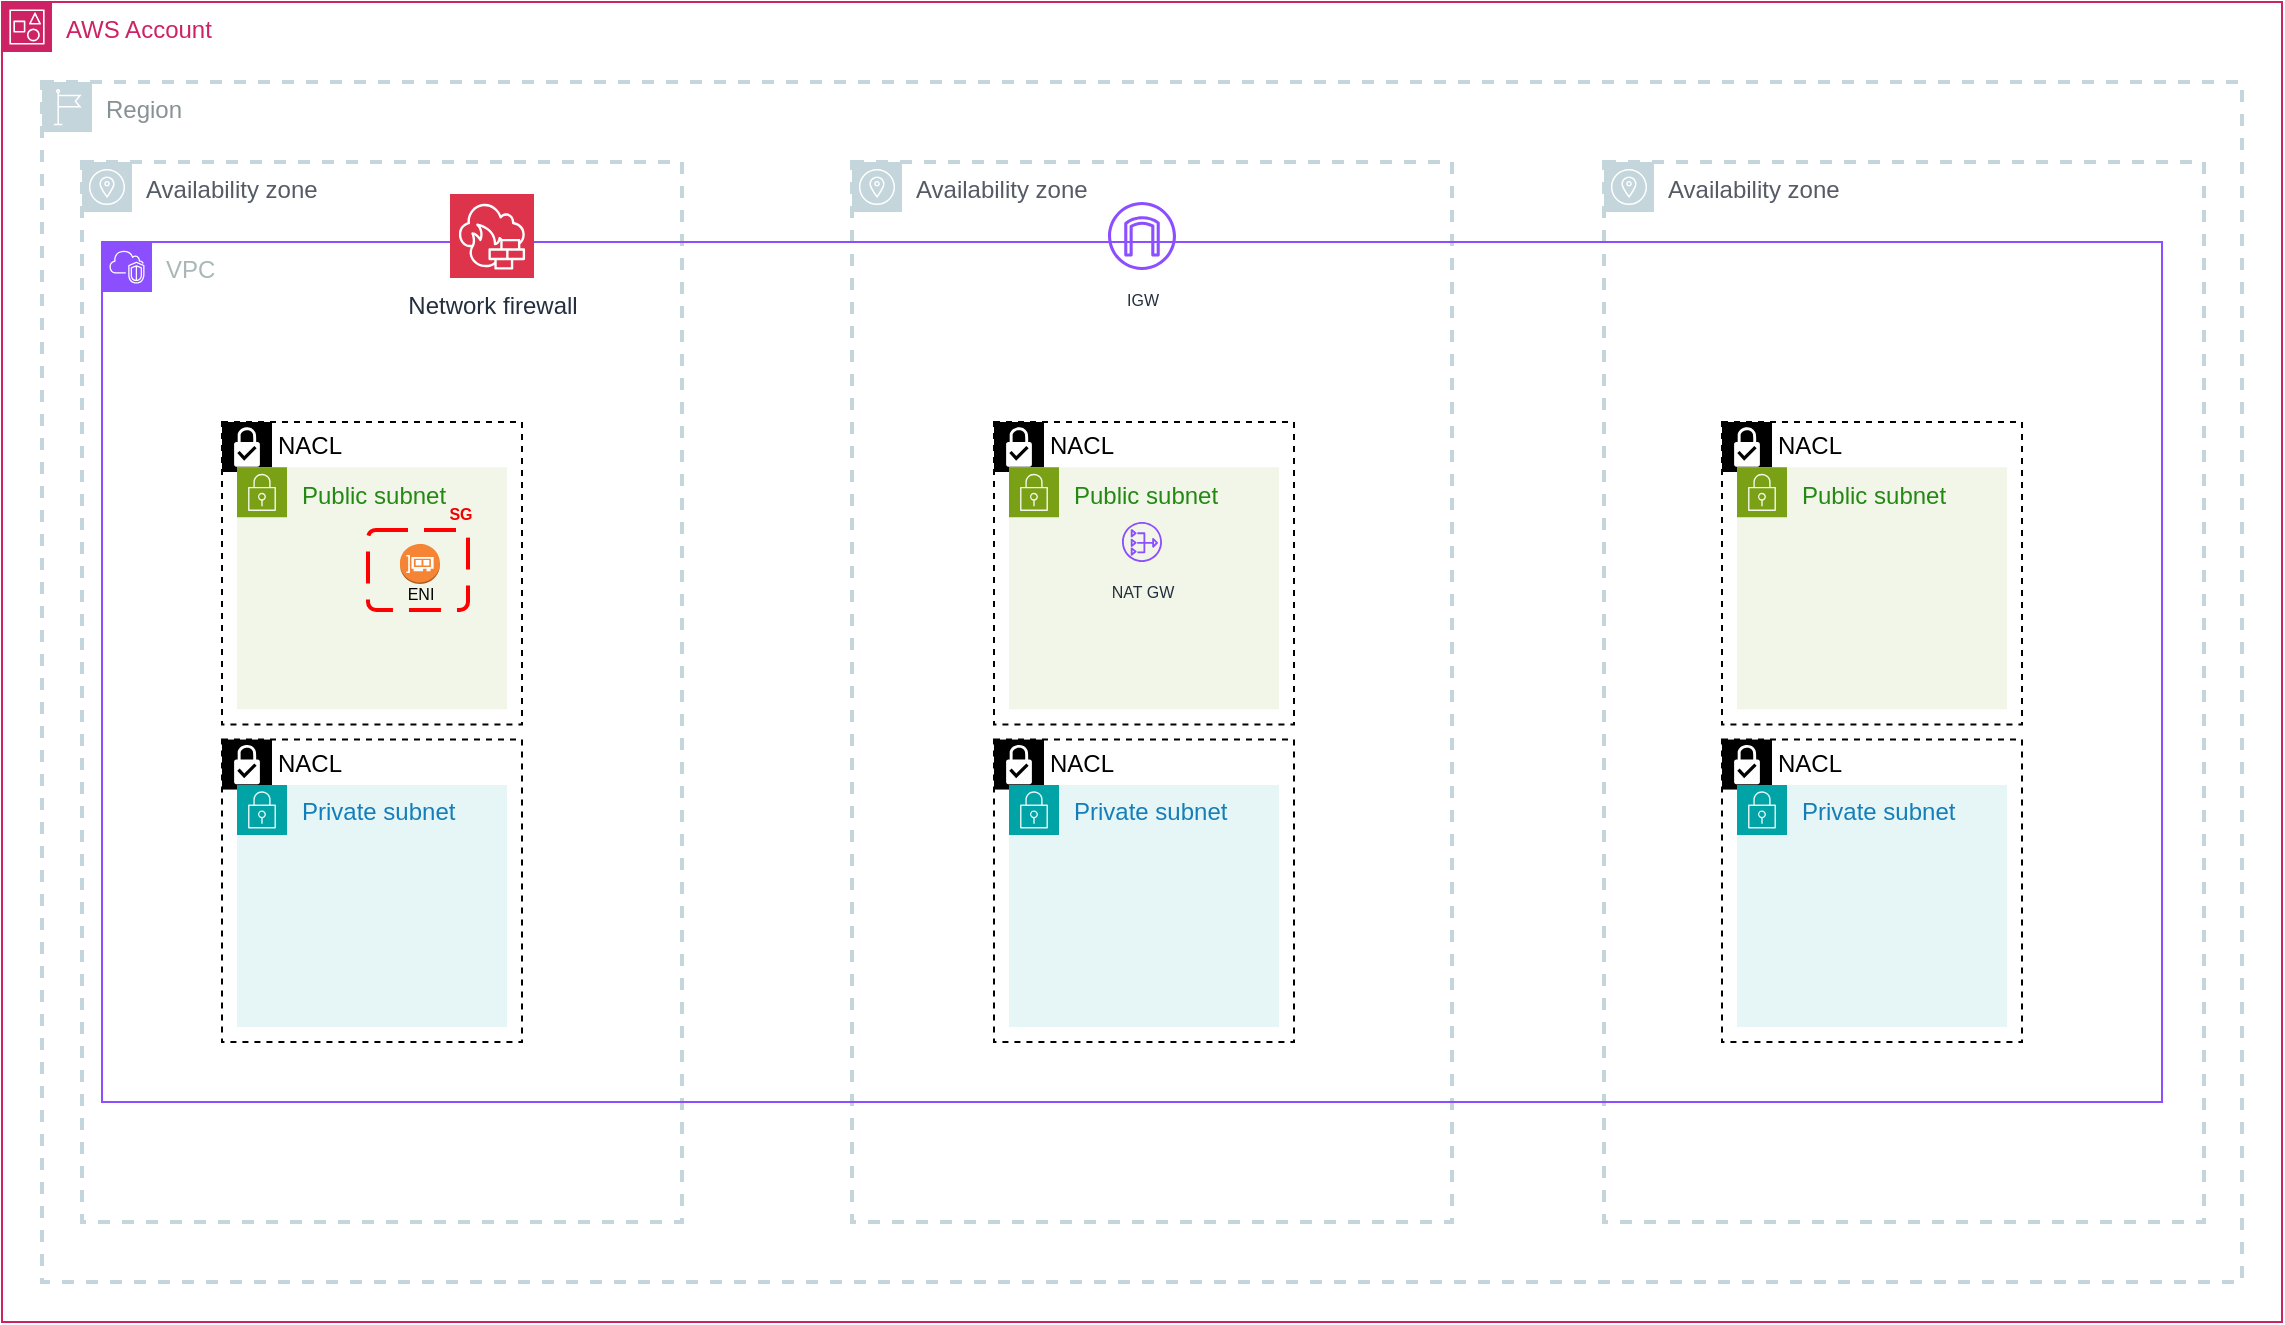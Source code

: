 <mxfile version="24.4.0" type="github" pages="2">
  <diagram name="v0" id="tUK1e1Y2FI6m3mknLEIn">
    <mxGraphModel dx="2635" dy="2512" grid="1" gridSize="10" guides="1" tooltips="1" connect="1" arrows="1" fold="1" page="1" pageScale="1" pageWidth="1169" pageHeight="827" math="0" shadow="0">
      <root>
        <mxCell id="6nE7W45JQlqCYRWxNlfK-0" />
        <mxCell id="6nE7W45JQlqCYRWxNlfK-1" parent="6nE7W45JQlqCYRWxNlfK-0" />
        <mxCell id="JMRRjU4FPU76ZOS7B0I3-24" value="" style="group" parent="6nE7W45JQlqCYRWxNlfK-1" vertex="1" connectable="0">
          <mxGeometry x="-1154" y="-1560" width="1140" height="660" as="geometry" />
        </mxCell>
        <mxCell id="JMRRjU4FPU76ZOS7B0I3-4" value="" style="group;movable=1;resizable=1;rotatable=1;deletable=1;editable=1;locked=0;connectable=1;" parent="JMRRjU4FPU76ZOS7B0I3-24" vertex="1" connectable="0">
          <mxGeometry width="1140" height="660" as="geometry" />
        </mxCell>
        <mxCell id="6nE7W45JQlqCYRWxNlfK-7" value="AWS Account" style="points=[[0,0],[0.25,0],[0.5,0],[0.75,0],[1,0],[1,0.25],[1,0.5],[1,0.75],[1,1],[0.75,1],[0.5,1],[0.25,1],[0,1],[0,0.75],[0,0.5],[0,0.25]];outlineConnect=0;gradientColor=none;html=1;whiteSpace=wrap;fontSize=12;fontStyle=0;container=1;pointerEvents=0;collapsible=0;recursiveResize=0;shape=mxgraph.aws4.group;grIcon=mxgraph.aws4.group_account;strokeColor=#CD2264;fillColor=none;verticalAlign=top;align=left;spacingLeft=30;fontColor=#CD2264;dashed=0;movable=1;resizable=1;rotatable=1;deletable=1;editable=1;locked=0;connectable=1;" parent="JMRRjU4FPU76ZOS7B0I3-4" vertex="1">
          <mxGeometry width="1140" height="660" as="geometry" />
        </mxCell>
        <mxCell id="6nE7W45JQlqCYRWxNlfK-3" value="Region" style="sketch=0;outlineConnect=0;gradientColor=none;html=1;whiteSpace=wrap;fontSize=12;fontStyle=0;shape=mxgraph.aws4.group;grIcon=mxgraph.aws4.group_region;strokeColor=#C4D5DB;fillColor=none;verticalAlign=top;align=left;spacingLeft=30;fontColor=#879196;dashed=1;movable=1;resizable=1;rotatable=1;deletable=1;editable=1;locked=0;connectable=1;strokeWidth=2;" parent="6nE7W45JQlqCYRWxNlfK-7" vertex="1">
          <mxGeometry x="20" y="40" width="1100" height="600" as="geometry" />
        </mxCell>
        <mxCell id="6nE7W45JQlqCYRWxNlfK-4" value="Availability zone" style="sketch=0;outlineConnect=0;gradientColor=none;html=1;whiteSpace=wrap;fontSize=12;fontStyle=0;shape=mxgraph.aws4.group;grIcon=mxgraph.aws4.group_availability_zone;strokeColor=#C4D5DB;fillColor=none;verticalAlign=top;align=left;spacingLeft=30;fontColor=#545B64;dashed=1;movable=1;resizable=1;rotatable=1;deletable=1;editable=1;locked=0;connectable=1;strokeWidth=2;" parent="6nE7W45JQlqCYRWxNlfK-7" vertex="1">
          <mxGeometry x="40" y="80" width="300" height="530" as="geometry" />
        </mxCell>
        <mxCell id="6nE7W45JQlqCYRWxNlfK-5" value="Availability zone" style="sketch=0;outlineConnect=0;gradientColor=none;html=1;whiteSpace=wrap;fontSize=12;fontStyle=0;shape=mxgraph.aws4.group;grIcon=mxgraph.aws4.group_availability_zone;strokeColor=#C4D5DB;fillColor=none;verticalAlign=top;align=left;spacingLeft=30;fontColor=#545B64;dashed=1;movable=1;resizable=1;rotatable=1;deletable=1;editable=1;locked=0;connectable=1;strokeWidth=2;" parent="6nE7W45JQlqCYRWxNlfK-7" vertex="1">
          <mxGeometry x="425" y="80" width="300" height="530" as="geometry" />
        </mxCell>
        <mxCell id="6nE7W45JQlqCYRWxNlfK-6" value="Availability zone" style="sketch=0;outlineConnect=0;gradientColor=none;html=1;whiteSpace=wrap;fontSize=12;fontStyle=0;shape=mxgraph.aws4.group;grIcon=mxgraph.aws4.group_availability_zone;strokeColor=#C4D5DB;fillColor=none;verticalAlign=top;align=left;spacingLeft=30;fontColor=#545B64;dashed=1;movable=1;resizable=1;rotatable=1;deletable=1;editable=1;locked=0;connectable=1;strokeWidth=2;" parent="6nE7W45JQlqCYRWxNlfK-7" vertex="1">
          <mxGeometry x="801" y="80" width="300" height="530" as="geometry" />
        </mxCell>
        <mxCell id="JMRRjU4FPU76ZOS7B0I3-2" value="VPC" style="points=[[0,0],[0.25,0],[0.5,0],[0.75,0],[1,0],[1,0.25],[1,0.5],[1,0.75],[1,1],[0.75,1],[0.5,1],[0.25,1],[0,1],[0,0.75],[0,0.5],[0,0.25]];outlineConnect=0;gradientColor=none;html=1;whiteSpace=wrap;fontSize=12;fontStyle=0;container=0;pointerEvents=0;collapsible=0;recursiveResize=0;shape=mxgraph.aws4.group;grIcon=mxgraph.aws4.group_vpc2;strokeColor=#8C4FFF;fillColor=none;verticalAlign=top;align=left;spacingLeft=30;fontColor=#AAB7B8;dashed=0;movable=1;resizable=1;rotatable=1;deletable=1;editable=1;locked=0;connectable=1;" parent="JMRRjU4FPU76ZOS7B0I3-4" vertex="1">
          <mxGeometry x="50" y="120" width="1030" height="430" as="geometry" />
        </mxCell>
        <mxCell id="HyY0L9RjLi9gdqaSKDKF-1" value="&lt;font style=&quot;font-size: 8px;&quot;&gt;IGW&lt;/font&gt;" style="sketch=0;outlineConnect=0;fontColor=#232F3E;gradientColor=none;fillColor=#8C4FFF;strokeColor=none;dashed=0;verticalLabelPosition=bottom;verticalAlign=top;align=center;html=1;fontSize=12;fontStyle=0;aspect=fixed;pointerEvents=1;shape=mxgraph.aws4.internet_gateway;" parent="JMRRjU4FPU76ZOS7B0I3-4" vertex="1">
          <mxGeometry x="553" y="100" width="34" height="34" as="geometry" />
        </mxCell>
        <mxCell id="MXS1rHJgzqEgGzLRW3Zv-0" value="Network firewall" style="sketch=0;points=[[0,0,0],[0.25,0,0],[0.5,0,0],[0.75,0,0],[1,0,0],[0,1,0],[0.25,1,0],[0.5,1,0],[0.75,1,0],[1,1,0],[0,0.25,0],[0,0.5,0],[0,0.75,0],[1,0.25,0],[1,0.5,0],[1,0.75,0]];outlineConnect=0;fontColor=#232F3E;fillColor=#DD344C;strokeColor=#ffffff;dashed=0;verticalLabelPosition=bottom;verticalAlign=top;align=center;html=1;fontSize=12;fontStyle=0;aspect=fixed;shape=mxgraph.aws4.resourceIcon;resIcon=mxgraph.aws4.network_firewall;" parent="JMRRjU4FPU76ZOS7B0I3-4" vertex="1">
          <mxGeometry x="224" y="96" width="42" height="42" as="geometry" />
        </mxCell>
        <mxCell id="JMRRjU4FPU76ZOS7B0I3-11" value="" style="group;movable=1;resizable=1;rotatable=1;deletable=1;editable=1;locked=0;connectable=1;" parent="JMRRjU4FPU76ZOS7B0I3-24" vertex="1" connectable="0">
          <mxGeometry x="110" y="210" width="150" height="310" as="geometry" />
        </mxCell>
        <mxCell id="JMRRjU4FPU76ZOS7B0I3-6" value="N&lt;span style=&quot;background-color: initial;&quot;&gt;ACL&lt;/span&gt;" style="shape=mxgraph.ibm.box;prType=subnet;fontStyle=0;verticalAlign=top;align=left;spacingLeft=32;spacingTop=4;fillColor=none;rounded=0;whiteSpace=wrap;html=1;strokeColor=#000000;strokeWidth=1;container=1;spacing=-4;collapsible=0;expand=0;recursiveResize=0;dashed=1;movable=1;resizable=1;rotatable=1;deletable=1;editable=1;locked=0;connectable=1;" parent="JMRRjU4FPU76ZOS7B0I3-11" vertex="1">
          <mxGeometry width="150" height="151.22" as="geometry" />
        </mxCell>
        <mxCell id="JMRRjU4FPU76ZOS7B0I3-3" value="Public subnet" style="points=[[0,0],[0.25,0],[0.5,0],[0.75,0],[1,0],[1,0.25],[1,0.5],[1,0.75],[1,1],[0.75,1],[0.5,1],[0.25,1],[0,1],[0,0.75],[0,0.5],[0,0.25]];outlineConnect=0;gradientColor=none;html=1;whiteSpace=wrap;fontSize=12;fontStyle=0;container=1;pointerEvents=0;collapsible=0;recursiveResize=0;shape=mxgraph.aws4.group;grIcon=mxgraph.aws4.group_security_group;grStroke=0;strokeColor=#7AA116;fillColor=#F2F6E8;verticalAlign=top;align=left;spacingLeft=30;fontColor=#248814;dashed=0;movable=1;resizable=1;rotatable=1;deletable=1;editable=1;locked=0;connectable=1;" parent="JMRRjU4FPU76ZOS7B0I3-6" vertex="1">
          <mxGeometry x="7.5" y="22.683" width="135" height="120.976" as="geometry" />
        </mxCell>
        <mxCell id="JMRRjU4FPU76ZOS7B0I3-10" value="" style="group;movable=1;resizable=1;rotatable=1;deletable=1;editable=1;locked=0;connectable=1;" parent="JMRRjU4FPU76ZOS7B0I3-11" vertex="1" connectable="0">
          <mxGeometry y="158.78" width="150" height="151.22" as="geometry" />
        </mxCell>
        <mxCell id="JMRRjU4FPU76ZOS7B0I3-7" value="NACL" style="shape=mxgraph.ibm.box;prType=subnet;fontStyle=0;verticalAlign=top;align=left;spacingLeft=32;spacingTop=4;fillColor=none;rounded=0;whiteSpace=wrap;html=1;strokeColor=#000000;strokeWidth=1;container=0;spacing=-4;collapsible=0;expand=0;recursiveResize=0;dashed=1;movable=1;resizable=1;rotatable=1;deletable=1;editable=1;locked=0;connectable=1;" parent="JMRRjU4FPU76ZOS7B0I3-10" vertex="1">
          <mxGeometry width="150" height="151.22" as="geometry" />
        </mxCell>
        <mxCell id="JMRRjU4FPU76ZOS7B0I3-9" value="Private subnet" style="points=[[0,0],[0.25,0],[0.5,0],[0.75,0],[1,0],[1,0.25],[1,0.5],[1,0.75],[1,1],[0.75,1],[0.5,1],[0.25,1],[0,1],[0,0.75],[0,0.5],[0,0.25]];outlineConnect=0;gradientColor=none;html=1;whiteSpace=wrap;fontSize=12;fontStyle=0;container=1;pointerEvents=0;collapsible=0;recursiveResize=0;shape=mxgraph.aws4.group;grIcon=mxgraph.aws4.group_security_group;grStroke=0;strokeColor=#00A4A6;fillColor=#E6F6F7;verticalAlign=top;align=left;spacingLeft=30;fontColor=#147EBA;dashed=0;movable=1;resizable=1;rotatable=1;deletable=1;editable=1;locked=0;connectable=1;" parent="JMRRjU4FPU76ZOS7B0I3-10" vertex="1">
          <mxGeometry x="7.5" y="22.683" width="135" height="120.976" as="geometry" />
        </mxCell>
        <mxCell id="JMRRjU4FPU76ZOS7B0I3-12" value="" style="group;movable=1;resizable=1;rotatable=1;deletable=1;editable=1;locked=0;connectable=1;" parent="JMRRjU4FPU76ZOS7B0I3-24" vertex="1" connectable="0">
          <mxGeometry x="860" y="210" width="150" height="310" as="geometry" />
        </mxCell>
        <mxCell id="JMRRjU4FPU76ZOS7B0I3-13" value="N&lt;span style=&quot;background-color: initial;&quot;&gt;ACL&lt;/span&gt;" style="shape=mxgraph.ibm.box;prType=subnet;fontStyle=0;verticalAlign=top;align=left;spacingLeft=32;spacingTop=4;fillColor=none;rounded=0;whiteSpace=wrap;html=1;strokeColor=#000000;strokeWidth=1;container=1;spacing=-4;collapsible=0;expand=0;recursiveResize=0;dashed=1;movable=1;resizable=1;rotatable=1;deletable=1;editable=1;locked=0;connectable=1;" parent="JMRRjU4FPU76ZOS7B0I3-12" vertex="1">
          <mxGeometry width="150" height="151.22" as="geometry" />
        </mxCell>
        <mxCell id="JMRRjU4FPU76ZOS7B0I3-14" value="Public subnet" style="points=[[0,0],[0.25,0],[0.5,0],[0.75,0],[1,0],[1,0.25],[1,0.5],[1,0.75],[1,1],[0.75,1],[0.5,1],[0.25,1],[0,1],[0,0.75],[0,0.5],[0,0.25]];outlineConnect=0;gradientColor=none;html=1;whiteSpace=wrap;fontSize=12;fontStyle=0;container=1;pointerEvents=0;collapsible=0;recursiveResize=0;shape=mxgraph.aws4.group;grIcon=mxgraph.aws4.group_security_group;grStroke=0;strokeColor=#7AA116;fillColor=#F2F6E8;verticalAlign=top;align=left;spacingLeft=30;fontColor=#248814;dashed=0;movable=1;resizable=1;rotatable=1;deletable=1;editable=1;locked=0;connectable=1;" parent="JMRRjU4FPU76ZOS7B0I3-13" vertex="1">
          <mxGeometry x="7.5" y="22.683" width="135" height="120.976" as="geometry" />
        </mxCell>
        <mxCell id="JMRRjU4FPU76ZOS7B0I3-15" value="" style="group;movable=1;resizable=1;rotatable=1;deletable=1;editable=1;locked=0;connectable=1;" parent="JMRRjU4FPU76ZOS7B0I3-12" vertex="1" connectable="0">
          <mxGeometry y="158.78" width="150" height="151.22" as="geometry" />
        </mxCell>
        <mxCell id="JMRRjU4FPU76ZOS7B0I3-16" value="NACL" style="shape=mxgraph.ibm.box;prType=subnet;fontStyle=0;verticalAlign=top;align=left;spacingLeft=32;spacingTop=4;fillColor=none;rounded=0;whiteSpace=wrap;html=1;strokeColor=#000000;strokeWidth=1;container=0;spacing=-4;collapsible=0;expand=0;recursiveResize=0;dashed=1;movable=1;resizable=1;rotatable=1;deletable=1;editable=1;locked=0;connectable=1;" parent="JMRRjU4FPU76ZOS7B0I3-15" vertex="1">
          <mxGeometry width="150" height="151.22" as="geometry" />
        </mxCell>
        <mxCell id="JMRRjU4FPU76ZOS7B0I3-17" value="Private subnet" style="points=[[0,0],[0.25,0],[0.5,0],[0.75,0],[1,0],[1,0.25],[1,0.5],[1,0.75],[1,1],[0.75,1],[0.5,1],[0.25,1],[0,1],[0,0.75],[0,0.5],[0,0.25]];outlineConnect=0;gradientColor=none;html=1;whiteSpace=wrap;fontSize=12;fontStyle=0;container=1;pointerEvents=0;collapsible=0;recursiveResize=0;shape=mxgraph.aws4.group;grIcon=mxgraph.aws4.group_security_group;grStroke=0;strokeColor=#00A4A6;fillColor=#E6F6F7;verticalAlign=top;align=left;spacingLeft=30;fontColor=#147EBA;dashed=0;movable=1;resizable=1;rotatable=1;deletable=1;editable=1;locked=0;connectable=1;" parent="JMRRjU4FPU76ZOS7B0I3-15" vertex="1">
          <mxGeometry x="7.5" y="22.683" width="135" height="120.976" as="geometry" />
        </mxCell>
        <mxCell id="JMRRjU4FPU76ZOS7B0I3-18" value="" style="group;movable=1;resizable=1;rotatable=1;deletable=1;editable=1;locked=0;connectable=1;" parent="JMRRjU4FPU76ZOS7B0I3-24" vertex="1" connectable="0">
          <mxGeometry x="496" y="210" width="150" height="310" as="geometry" />
        </mxCell>
        <mxCell id="JMRRjU4FPU76ZOS7B0I3-19" value="N&lt;span style=&quot;background-color: initial;&quot;&gt;ACL&lt;/span&gt;" style="shape=mxgraph.ibm.box;prType=subnet;fontStyle=0;verticalAlign=top;align=left;spacingLeft=32;spacingTop=4;fillColor=none;rounded=0;whiteSpace=wrap;html=1;strokeColor=#000000;strokeWidth=1;container=1;spacing=-4;collapsible=0;expand=0;recursiveResize=0;dashed=1;movable=1;resizable=1;rotatable=1;deletable=1;editable=1;locked=0;connectable=1;" parent="JMRRjU4FPU76ZOS7B0I3-18" vertex="1">
          <mxGeometry width="150" height="151.22" as="geometry" />
        </mxCell>
        <mxCell id="JMRRjU4FPU76ZOS7B0I3-20" value="Public subnet" style="points=[[0,0],[0.25,0],[0.5,0],[0.75,0],[1,0],[1,0.25],[1,0.5],[1,0.75],[1,1],[0.75,1],[0.5,1],[0.25,1],[0,1],[0,0.75],[0,0.5],[0,0.25]];outlineConnect=0;gradientColor=none;html=1;whiteSpace=wrap;fontSize=12;fontStyle=0;container=1;pointerEvents=0;collapsible=0;recursiveResize=0;shape=mxgraph.aws4.group;grIcon=mxgraph.aws4.group_security_group;grStroke=0;strokeColor=#7AA116;fillColor=#F2F6E8;verticalAlign=top;align=left;spacingLeft=30;fontColor=#248814;dashed=0;movable=1;resizable=1;rotatable=1;deletable=1;editable=1;locked=0;connectable=1;" parent="JMRRjU4FPU76ZOS7B0I3-19" vertex="1">
          <mxGeometry x="7.5" y="22.683" width="135" height="120.976" as="geometry" />
        </mxCell>
        <mxCell id="JMRRjU4FPU76ZOS7B0I3-21" value="" style="group;movable=1;resizable=1;rotatable=1;deletable=1;editable=1;locked=0;connectable=1;" parent="JMRRjU4FPU76ZOS7B0I3-18" vertex="1" connectable="0">
          <mxGeometry y="158.78" width="150" height="151.22" as="geometry" />
        </mxCell>
        <mxCell id="JMRRjU4FPU76ZOS7B0I3-22" value="NACL" style="shape=mxgraph.ibm.box;prType=subnet;fontStyle=0;verticalAlign=top;align=left;spacingLeft=32;spacingTop=4;fillColor=none;rounded=0;whiteSpace=wrap;html=1;strokeColor=#000000;strokeWidth=1;container=0;spacing=-4;collapsible=0;expand=0;recursiveResize=0;dashed=1;movable=1;resizable=1;rotatable=1;deletable=1;editable=1;locked=0;connectable=1;" parent="JMRRjU4FPU76ZOS7B0I3-21" vertex="1">
          <mxGeometry width="150" height="151.22" as="geometry" />
        </mxCell>
        <mxCell id="JMRRjU4FPU76ZOS7B0I3-23" value="Private subnet" style="points=[[0,0],[0.25,0],[0.5,0],[0.75,0],[1,0],[1,0.25],[1,0.5],[1,0.75],[1,1],[0.75,1],[0.5,1],[0.25,1],[0,1],[0,0.75],[0,0.5],[0,0.25]];outlineConnect=0;gradientColor=none;html=1;whiteSpace=wrap;fontSize=12;fontStyle=0;container=1;pointerEvents=0;collapsible=0;recursiveResize=0;shape=mxgraph.aws4.group;grIcon=mxgraph.aws4.group_security_group;grStroke=0;strokeColor=#00A4A6;fillColor=#E6F6F7;verticalAlign=top;align=left;spacingLeft=30;fontColor=#147EBA;dashed=0;movable=1;resizable=1;rotatable=1;deletable=1;editable=1;locked=0;connectable=1;" parent="JMRRjU4FPU76ZOS7B0I3-21" vertex="1">
          <mxGeometry x="7.5" y="22.683" width="135" height="120.976" as="geometry" />
        </mxCell>
        <mxCell id="HyY0L9RjLi9gdqaSKDKF-0" value="&lt;font style=&quot;font-size: 8px;&quot;&gt;NAT GW&lt;/font&gt;" style="sketch=0;outlineConnect=0;fontColor=#232F3E;gradientColor=none;fillColor=#8C4FFF;strokeColor=none;dashed=0;verticalLabelPosition=bottom;verticalAlign=top;align=center;html=1;fontSize=12;fontStyle=0;aspect=fixed;pointerEvents=1;shape=mxgraph.aws4.nat_gateway;" parent="JMRRjU4FPU76ZOS7B0I3-18" vertex="1">
          <mxGeometry x="64" y="50" width="20" height="20" as="geometry" />
        </mxCell>
        <mxCell id="DZnagVYZy32rgob6Cait-5" value="" style="group" parent="6nE7W45JQlqCYRWxNlfK-1" vertex="1" connectable="0">
          <mxGeometry x="-970" y="-1320" width="65" height="70" as="geometry" />
        </mxCell>
        <mxCell id="DZnagVYZy32rgob6Cait-1" value="" style="rounded=1;arcSize=10;dashed=1;strokeColor=#ff0000;fillColor=none;gradientColor=none;dashPattern=8 4;strokeWidth=2;" parent="DZnagVYZy32rgob6Cait-5" vertex="1">
          <mxGeometry x="-1" y="24" width="50" height="40" as="geometry" />
        </mxCell>
        <mxCell id="DZnagVYZy32rgob6Cait-4" value="&lt;font style=&quot;font-size: 8px;&quot;&gt;SG&lt;/font&gt;" style="text;html=1;align=center;verticalAlign=middle;resizable=0;points=[];autosize=1;strokeColor=none;fillColor=none;fontStyle=1;fontColor=#F20000;" parent="DZnagVYZy32rgob6Cait-5" vertex="1">
          <mxGeometry x="25" width="40" height="30" as="geometry" />
        </mxCell>
        <mxCell id="DZnagVYZy32rgob6Cait-7" value="" style="group" parent="DZnagVYZy32rgob6Cait-5" vertex="1" connectable="0">
          <mxGeometry x="5" y="31" width="40" height="39" as="geometry" />
        </mxCell>
        <mxCell id="DZnagVYZy32rgob6Cait-0" value="" style="outlineConnect=0;dashed=0;verticalLabelPosition=bottom;verticalAlign=top;align=center;html=1;shape=mxgraph.aws3.elastic_network_interface;fillColor=#F58534;gradientColor=none;" parent="DZnagVYZy32rgob6Cait-7" vertex="1">
          <mxGeometry x="10" width="20" height="20" as="geometry" />
        </mxCell>
        <mxCell id="DZnagVYZy32rgob6Cait-6" value="&lt;font style=&quot;font-size: 8px;&quot;&gt;ENI&lt;/font&gt;" style="text;html=1;align=center;verticalAlign=middle;resizable=0;points=[];autosize=1;strokeColor=none;fillColor=none;" parent="DZnagVYZy32rgob6Cait-7" vertex="1">
          <mxGeometry y="9" width="40" height="30" as="geometry" />
        </mxCell>
      </root>
    </mxGraphModel>
  </diagram>
  <diagram name="Copie de v0" id="nQCR4OffB8sK05ZV6Boe">
    <mxGraphModel dx="1700" dy="2046" grid="1" gridSize="10" guides="1" tooltips="1" connect="1" arrows="1" fold="1" page="1" pageScale="1" pageWidth="1169" pageHeight="827" math="0" shadow="0">
      <root>
        <mxCell id="o87X6tZE1NvXbQ4Zihpj-0" />
        <mxCell id="o87X6tZE1NvXbQ4Zihpj-1" parent="o87X6tZE1NvXbQ4Zihpj-0" />
        <mxCell id="o87X6tZE1NvXbQ4Zihpj-2" value="" style="group" vertex="1" connectable="0" parent="o87X6tZE1NvXbQ4Zihpj-1">
          <mxGeometry x="-1154" y="-1560" width="1140" height="660" as="geometry" />
        </mxCell>
        <mxCell id="o87X6tZE1NvXbQ4Zihpj-3" value="" style="group;movable=1;resizable=1;rotatable=1;deletable=1;editable=1;locked=0;connectable=1;" vertex="1" connectable="0" parent="o87X6tZE1NvXbQ4Zihpj-2">
          <mxGeometry width="1140" height="660" as="geometry" />
        </mxCell>
        <mxCell id="o87X6tZE1NvXbQ4Zihpj-4" value="AWS Account" style="points=[[0,0],[0.25,0],[0.5,0],[0.75,0],[1,0],[1,0.25],[1,0.5],[1,0.75],[1,1],[0.75,1],[0.5,1],[0.25,1],[0,1],[0,0.75],[0,0.5],[0,0.25]];outlineConnect=0;gradientColor=none;html=1;whiteSpace=wrap;fontSize=12;fontStyle=0;container=1;pointerEvents=0;collapsible=0;recursiveResize=0;shape=mxgraph.aws4.group;grIcon=mxgraph.aws4.group_account;strokeColor=#CD2264;fillColor=none;verticalAlign=top;align=left;spacingLeft=30;fontColor=#CD2264;dashed=0;movable=1;resizable=1;rotatable=1;deletable=1;editable=1;locked=0;connectable=1;" vertex="1" parent="o87X6tZE1NvXbQ4Zihpj-3">
          <mxGeometry width="1140" height="660" as="geometry" />
        </mxCell>
        <mxCell id="o87X6tZE1NvXbQ4Zihpj-5" value="Region" style="sketch=0;outlineConnect=0;gradientColor=none;html=1;whiteSpace=wrap;fontSize=12;fontStyle=0;shape=mxgraph.aws4.group;grIcon=mxgraph.aws4.group_region;strokeColor=#C4D5DB;fillColor=none;verticalAlign=top;align=left;spacingLeft=30;fontColor=#879196;dashed=1;movable=1;resizable=1;rotatable=1;deletable=1;editable=1;locked=0;connectable=1;strokeWidth=2;" vertex="1" parent="o87X6tZE1NvXbQ4Zihpj-4">
          <mxGeometry x="20" y="40" width="1100" height="600" as="geometry" />
        </mxCell>
        <mxCell id="o87X6tZE1NvXbQ4Zihpj-6" value="Availability zone" style="sketch=0;outlineConnect=0;gradientColor=none;html=1;whiteSpace=wrap;fontSize=12;fontStyle=0;shape=mxgraph.aws4.group;grIcon=mxgraph.aws4.group_availability_zone;strokeColor=#C4D5DB;fillColor=none;verticalAlign=top;align=left;spacingLeft=30;fontColor=#545B64;dashed=1;movable=1;resizable=1;rotatable=1;deletable=1;editable=1;locked=0;connectable=1;strokeWidth=2;" vertex="1" parent="o87X6tZE1NvXbQ4Zihpj-4">
          <mxGeometry x="40" y="80" width="300" height="530" as="geometry" />
        </mxCell>
        <mxCell id="o87X6tZE1NvXbQ4Zihpj-7" value="Availability zone" style="sketch=0;outlineConnect=0;gradientColor=none;html=1;whiteSpace=wrap;fontSize=12;fontStyle=0;shape=mxgraph.aws4.group;grIcon=mxgraph.aws4.group_availability_zone;strokeColor=#C4D5DB;fillColor=none;verticalAlign=top;align=left;spacingLeft=30;fontColor=#545B64;dashed=1;movable=1;resizable=1;rotatable=1;deletable=1;editable=1;locked=0;connectable=1;strokeWidth=2;" vertex="1" parent="o87X6tZE1NvXbQ4Zihpj-4">
          <mxGeometry x="425" y="80" width="300" height="530" as="geometry" />
        </mxCell>
        <mxCell id="o87X6tZE1NvXbQ4Zihpj-8" value="Availability zone" style="sketch=0;outlineConnect=0;gradientColor=none;html=1;whiteSpace=wrap;fontSize=12;fontStyle=0;shape=mxgraph.aws4.group;grIcon=mxgraph.aws4.group_availability_zone;strokeColor=#C4D5DB;fillColor=none;verticalAlign=top;align=left;spacingLeft=30;fontColor=#545B64;dashed=1;movable=1;resizable=1;rotatable=1;deletable=1;editable=1;locked=0;connectable=1;strokeWidth=2;" vertex="1" parent="o87X6tZE1NvXbQ4Zihpj-4">
          <mxGeometry x="801" y="80" width="300" height="530" as="geometry" />
        </mxCell>
        <mxCell id="o87X6tZE1NvXbQ4Zihpj-9" value="VPC" style="points=[[0,0],[0.25,0],[0.5,0],[0.75,0],[1,0],[1,0.25],[1,0.5],[1,0.75],[1,1],[0.75,1],[0.5,1],[0.25,1],[0,1],[0,0.75],[0,0.5],[0,0.25]];outlineConnect=0;gradientColor=none;html=1;whiteSpace=wrap;fontSize=12;fontStyle=0;container=0;pointerEvents=0;collapsible=0;recursiveResize=0;shape=mxgraph.aws4.group;grIcon=mxgraph.aws4.group_vpc2;strokeColor=#8C4FFF;fillColor=none;verticalAlign=top;align=left;spacingLeft=30;fontColor=#AAB7B8;dashed=0;movable=1;resizable=1;rotatable=1;deletable=1;editable=1;locked=0;connectable=1;" vertex="1" parent="o87X6tZE1NvXbQ4Zihpj-3">
          <mxGeometry x="50" y="120" width="1030" height="430" as="geometry" />
        </mxCell>
        <mxCell id="o87X6tZE1NvXbQ4Zihpj-10" value="&lt;font style=&quot;font-size: 8px;&quot;&gt;IGW&lt;/font&gt;" style="sketch=0;outlineConnect=0;fontColor=#232F3E;gradientColor=none;fillColor=#8C4FFF;strokeColor=none;dashed=0;verticalLabelPosition=bottom;verticalAlign=top;align=center;html=1;fontSize=12;fontStyle=0;aspect=fixed;pointerEvents=1;shape=mxgraph.aws4.internet_gateway;" vertex="1" parent="o87X6tZE1NvXbQ4Zihpj-3">
          <mxGeometry x="553" y="100" width="34" height="34" as="geometry" />
        </mxCell>
        <mxCell id="o87X6tZE1NvXbQ4Zihpj-17" value="Private subnet" style="points=[[0,0],[0.25,0],[0.5,0],[0.75,0],[1,0],[1,0.25],[1,0.5],[1,0.75],[1,1],[0.75,1],[0.5,1],[0.25,1],[0,1],[0,0.75],[0,0.5],[0,0.25]];outlineConnect=0;gradientColor=none;html=1;whiteSpace=wrap;fontSize=12;fontStyle=0;container=1;pointerEvents=0;collapsible=0;recursiveResize=0;shape=mxgraph.aws4.group;grIcon=mxgraph.aws4.group_security_group;grStroke=0;strokeColor=#00A4A6;fillColor=#E6F6F7;verticalAlign=top;align=left;spacingLeft=30;fontColor=#147EBA;dashed=0;movable=1;resizable=1;rotatable=1;deletable=1;editable=1;locked=0;connectable=1;" vertex="1" parent="o87X6tZE1NvXbQ4Zihpj-3">
          <mxGeometry x="73.5" y="160" width="243.0" height="248" as="geometry" />
        </mxCell>
        <mxCell id="o87X6tZE1NvXbQ4Zihpj-18" value="" style="group;movable=1;resizable=1;rotatable=1;deletable=1;editable=1;locked=0;connectable=1;" vertex="1" connectable="0" parent="o87X6tZE1NvXbQ4Zihpj-2">
          <mxGeometry x="860" y="210" width="150" height="310" as="geometry" />
        </mxCell>
        <mxCell id="o87X6tZE1NvXbQ4Zihpj-19" value="N&lt;span style=&quot;background-color: initial;&quot;&gt;ACL&lt;/span&gt;" style="shape=mxgraph.ibm.box;prType=subnet;fontStyle=0;verticalAlign=top;align=left;spacingLeft=32;spacingTop=4;fillColor=none;rounded=0;whiteSpace=wrap;html=1;strokeColor=#000000;strokeWidth=1;container=1;spacing=-4;collapsible=0;expand=0;recursiveResize=0;dashed=1;movable=1;resizable=1;rotatable=1;deletable=1;editable=1;locked=0;connectable=1;" vertex="1" parent="o87X6tZE1NvXbQ4Zihpj-18">
          <mxGeometry width="150" height="151.22" as="geometry" />
        </mxCell>
        <mxCell id="o87X6tZE1NvXbQ4Zihpj-20" value="Public subnet" style="points=[[0,0],[0.25,0],[0.5,0],[0.75,0],[1,0],[1,0.25],[1,0.5],[1,0.75],[1,1],[0.75,1],[0.5,1],[0.25,1],[0,1],[0,0.75],[0,0.5],[0,0.25]];outlineConnect=0;gradientColor=none;html=1;whiteSpace=wrap;fontSize=12;fontStyle=0;container=1;pointerEvents=0;collapsible=0;recursiveResize=0;shape=mxgraph.aws4.group;grIcon=mxgraph.aws4.group_security_group;grStroke=0;strokeColor=#7AA116;fillColor=#F2F6E8;verticalAlign=top;align=left;spacingLeft=30;fontColor=#248814;dashed=0;movable=1;resizable=1;rotatable=1;deletable=1;editable=1;locked=0;connectable=1;" vertex="1" parent="o87X6tZE1NvXbQ4Zihpj-19">
          <mxGeometry x="7.5" y="22.683" width="135" height="120.976" as="geometry" />
        </mxCell>
        <mxCell id="o87X6tZE1NvXbQ4Zihpj-21" value="" style="group;movable=1;resizable=1;rotatable=1;deletable=1;editable=1;locked=0;connectable=1;" vertex="1" connectable="0" parent="o87X6tZE1NvXbQ4Zihpj-18">
          <mxGeometry y="158.78" width="150" height="151.22" as="geometry" />
        </mxCell>
        <mxCell id="o87X6tZE1NvXbQ4Zihpj-22" value="NACL" style="shape=mxgraph.ibm.box;prType=subnet;fontStyle=0;verticalAlign=top;align=left;spacingLeft=32;spacingTop=4;fillColor=none;rounded=0;whiteSpace=wrap;html=1;strokeColor=#000000;strokeWidth=1;container=0;spacing=-4;collapsible=0;expand=0;recursiveResize=0;dashed=1;movable=1;resizable=1;rotatable=1;deletable=1;editable=1;locked=0;connectable=1;" vertex="1" parent="o87X6tZE1NvXbQ4Zihpj-21">
          <mxGeometry width="150" height="151.22" as="geometry" />
        </mxCell>
        <mxCell id="o87X6tZE1NvXbQ4Zihpj-23" value="Private subnet" style="points=[[0,0],[0.25,0],[0.5,0],[0.75,0],[1,0],[1,0.25],[1,0.5],[1,0.75],[1,1],[0.75,1],[0.5,1],[0.25,1],[0,1],[0,0.75],[0,0.5],[0,0.25]];outlineConnect=0;gradientColor=none;html=1;whiteSpace=wrap;fontSize=12;fontStyle=0;container=1;pointerEvents=0;collapsible=0;recursiveResize=0;shape=mxgraph.aws4.group;grIcon=mxgraph.aws4.group_security_group;grStroke=0;strokeColor=#00A4A6;fillColor=#E6F6F7;verticalAlign=top;align=left;spacingLeft=30;fontColor=#147EBA;dashed=0;movable=1;resizable=1;rotatable=1;deletable=1;editable=1;locked=0;connectable=1;" vertex="1" parent="o87X6tZE1NvXbQ4Zihpj-21">
          <mxGeometry x="7.5" y="22.683" width="135" height="120.976" as="geometry" />
        </mxCell>
        <mxCell id="o87X6tZE1NvXbQ4Zihpj-24" value="" style="group;movable=1;resizable=1;rotatable=1;deletable=1;editable=1;locked=0;connectable=1;" vertex="1" connectable="0" parent="o87X6tZE1NvXbQ4Zihpj-2">
          <mxGeometry x="496" y="210" width="150" height="310" as="geometry" />
        </mxCell>
        <mxCell id="o87X6tZE1NvXbQ4Zihpj-25" value="N&lt;span style=&quot;background-color: initial;&quot;&gt;ACL&lt;/span&gt;" style="shape=mxgraph.ibm.box;prType=subnet;fontStyle=0;verticalAlign=top;align=left;spacingLeft=32;spacingTop=4;fillColor=none;rounded=0;whiteSpace=wrap;html=1;strokeColor=#000000;strokeWidth=1;container=1;spacing=-4;collapsible=0;expand=0;recursiveResize=0;dashed=1;movable=1;resizable=1;rotatable=1;deletable=1;editable=1;locked=0;connectable=1;" vertex="1" parent="o87X6tZE1NvXbQ4Zihpj-24">
          <mxGeometry width="150" height="151.22" as="geometry" />
        </mxCell>
        <mxCell id="o87X6tZE1NvXbQ4Zihpj-26" value="Public subnet" style="points=[[0,0],[0.25,0],[0.5,0],[0.75,0],[1,0],[1,0.25],[1,0.5],[1,0.75],[1,1],[0.75,1],[0.5,1],[0.25,1],[0,1],[0,0.75],[0,0.5],[0,0.25]];outlineConnect=0;gradientColor=none;html=1;whiteSpace=wrap;fontSize=12;fontStyle=0;container=1;pointerEvents=0;collapsible=0;recursiveResize=0;shape=mxgraph.aws4.group;grIcon=mxgraph.aws4.group_security_group;grStroke=0;strokeColor=#7AA116;fillColor=#F2F6E8;verticalAlign=top;align=left;spacingLeft=30;fontColor=#248814;dashed=0;movable=1;resizable=1;rotatable=1;deletable=1;editable=1;locked=0;connectable=1;" vertex="1" parent="o87X6tZE1NvXbQ4Zihpj-25">
          <mxGeometry x="7.5" y="22.683" width="135" height="120.976" as="geometry" />
        </mxCell>
        <mxCell id="o87X6tZE1NvXbQ4Zihpj-27" value="" style="group;movable=1;resizable=1;rotatable=1;deletable=1;editable=1;locked=0;connectable=1;" vertex="1" connectable="0" parent="o87X6tZE1NvXbQ4Zihpj-24">
          <mxGeometry y="158.78" width="150" height="151.22" as="geometry" />
        </mxCell>
        <mxCell id="o87X6tZE1NvXbQ4Zihpj-28" value="NACL" style="shape=mxgraph.ibm.box;prType=subnet;fontStyle=0;verticalAlign=top;align=left;spacingLeft=32;spacingTop=4;fillColor=none;rounded=0;whiteSpace=wrap;html=1;strokeColor=#000000;strokeWidth=1;container=0;spacing=-4;collapsible=0;expand=0;recursiveResize=0;dashed=1;movable=1;resizable=1;rotatable=1;deletable=1;editable=1;locked=0;connectable=1;" vertex="1" parent="o87X6tZE1NvXbQ4Zihpj-27">
          <mxGeometry width="150" height="151.22" as="geometry" />
        </mxCell>
        <mxCell id="o87X6tZE1NvXbQ4Zihpj-29" value="Private subnet" style="points=[[0,0],[0.25,0],[0.5,0],[0.75,0],[1,0],[1,0.25],[1,0.5],[1,0.75],[1,1],[0.75,1],[0.5,1],[0.25,1],[0,1],[0,0.75],[0,0.5],[0,0.25]];outlineConnect=0;gradientColor=none;html=1;whiteSpace=wrap;fontSize=12;fontStyle=0;container=1;pointerEvents=0;collapsible=0;recursiveResize=0;shape=mxgraph.aws4.group;grIcon=mxgraph.aws4.group_security_group;grStroke=0;strokeColor=#00A4A6;fillColor=#E6F6F7;verticalAlign=top;align=left;spacingLeft=30;fontColor=#147EBA;dashed=0;movable=1;resizable=1;rotatable=1;deletable=1;editable=1;locked=0;connectable=1;" vertex="1" parent="o87X6tZE1NvXbQ4Zihpj-27">
          <mxGeometry x="7.5" y="22.683" width="135" height="120.976" as="geometry" />
        </mxCell>
        <mxCell id="o87X6tZE1NvXbQ4Zihpj-30" value="&lt;font style=&quot;font-size: 8px;&quot;&gt;NAT GW&lt;/font&gt;" style="sketch=0;outlineConnect=0;fontColor=#232F3E;gradientColor=none;fillColor=#8C4FFF;strokeColor=none;dashed=0;verticalLabelPosition=bottom;verticalAlign=top;align=center;html=1;fontSize=12;fontStyle=0;aspect=fixed;pointerEvents=1;shape=mxgraph.aws4.nat_gateway;" vertex="1" parent="o87X6tZE1NvXbQ4Zihpj-24">
          <mxGeometry x="64" y="50" width="20" height="20" as="geometry" />
        </mxCell>
      </root>
    </mxGraphModel>
  </diagram>
</mxfile>
